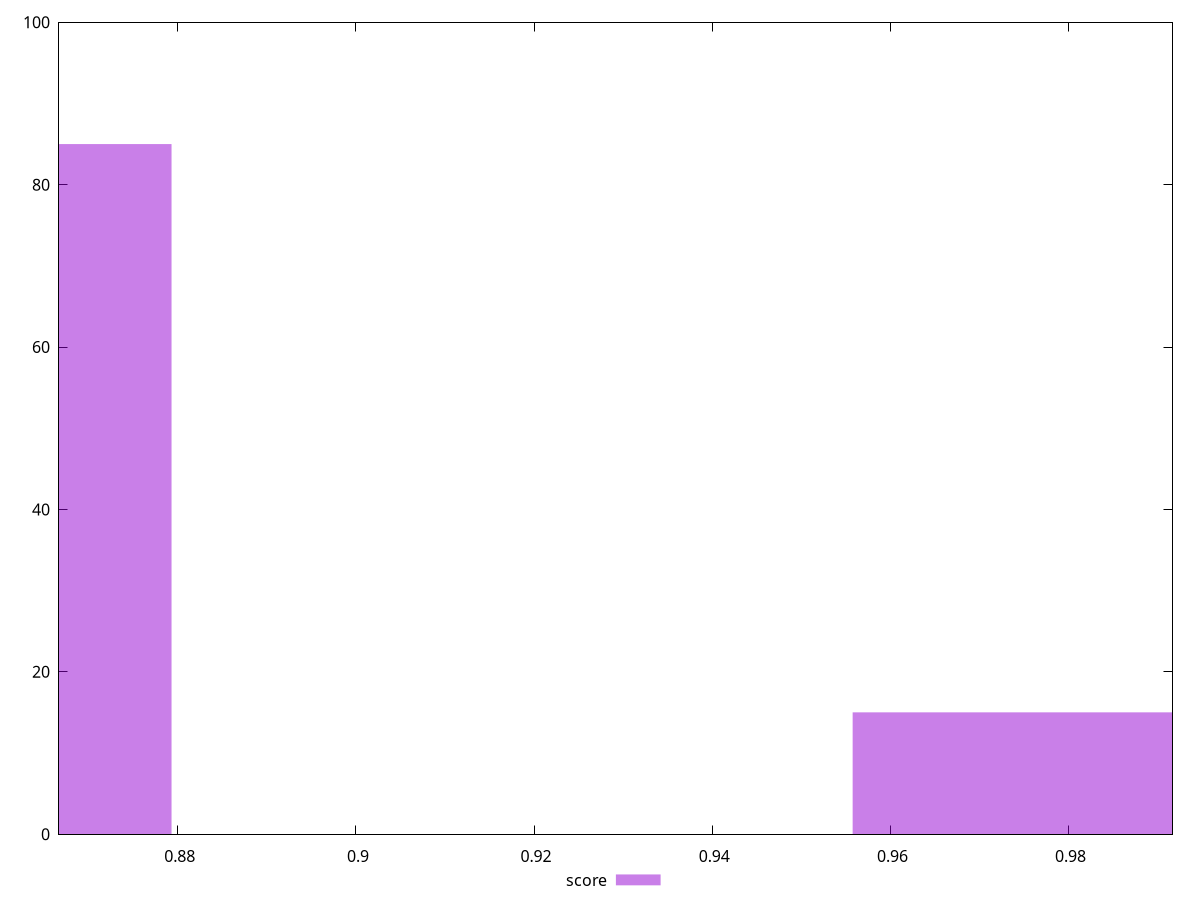 reset

$score <<EOF
0.9939906862366187 15
0.8410690422002158 85
EOF

set key outside below
set boxwidth 0.07646082201820144
set xrange [0.8666666666666667:0.9916666666666667]
set yrange [0:100]
set style fill transparent solid 0.5 noborder
set terminal svg size 640, 490 enhanced background rgb 'white'
set output "report_00007_2020-12-11T15:55:29.892Z/uses-http2/samples/pages+cached+noexternal+nojs/score/histogram.svg"

plot $score title "score" with boxes

reset

